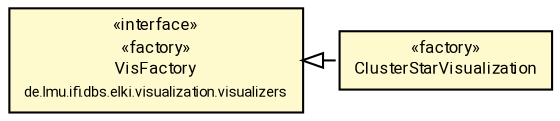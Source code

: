 #!/usr/local/bin/dot
#
# Class diagram 
# Generated by UMLGraph version R5_7_2-60-g0e99a6 (http://www.spinellis.gr/umlgraph/)
#

digraph G {
	graph [fontnames="svg"]
	edge [fontname="Roboto",fontsize=7,labelfontname="Roboto",labelfontsize=7,color="black"];
	node [fontname="Roboto",fontcolor="black",fontsize=8,shape=plaintext,margin=0,width=0,height=0];
	nodesep=0.15;
	ranksep=0.25;
	rankdir=LR;
	// de.lmu.ifi.dbs.elki.visualization.visualizers.scatterplot.cluster.ClusterStarVisualization
	c2631092 [label=<<table title="de.lmu.ifi.dbs.elki.visualization.visualizers.scatterplot.cluster.ClusterStarVisualization" border="0" cellborder="1" cellspacing="0" cellpadding="2" bgcolor="lemonChiffon" href="ClusterStarVisualization.html" target="_parent">
		<tr><td><table border="0" cellspacing="0" cellpadding="1">
		<tr><td align="center" balign="center"> &#171;factory&#187; </td></tr>
		<tr><td align="center" balign="center"> <font face="Roboto">ClusterStarVisualization</font> </td></tr>
		</table></td></tr>
		</table>>, URL="ClusterStarVisualization.html"];
	// de.lmu.ifi.dbs.elki.visualization.visualizers.VisFactory
	c2631136 [label=<<table title="de.lmu.ifi.dbs.elki.visualization.visualizers.VisFactory" border="0" cellborder="1" cellspacing="0" cellpadding="2" bgcolor="LemonChiffon" href="../../VisFactory.html" target="_parent">
		<tr><td><table border="0" cellspacing="0" cellpadding="1">
		<tr><td align="center" balign="center"> &#171;interface&#187; </td></tr>
		<tr><td align="center" balign="center"> &#171;factory&#187; </td></tr>
		<tr><td align="center" balign="center"> <font face="Roboto">VisFactory</font> </td></tr>
		<tr><td align="center" balign="center"> <font face="Roboto" point-size="7.0">de.lmu.ifi.dbs.elki.visualization.visualizers</font> </td></tr>
		</table></td></tr>
		</table>>, URL="../../VisFactory.html"];
	// de.lmu.ifi.dbs.elki.visualization.visualizers.scatterplot.cluster.ClusterStarVisualization implements de.lmu.ifi.dbs.elki.visualization.visualizers.VisFactory
	c2631136 -> c2631092 [arrowtail=empty,style=dashed,dir=back,weight=9];
}

